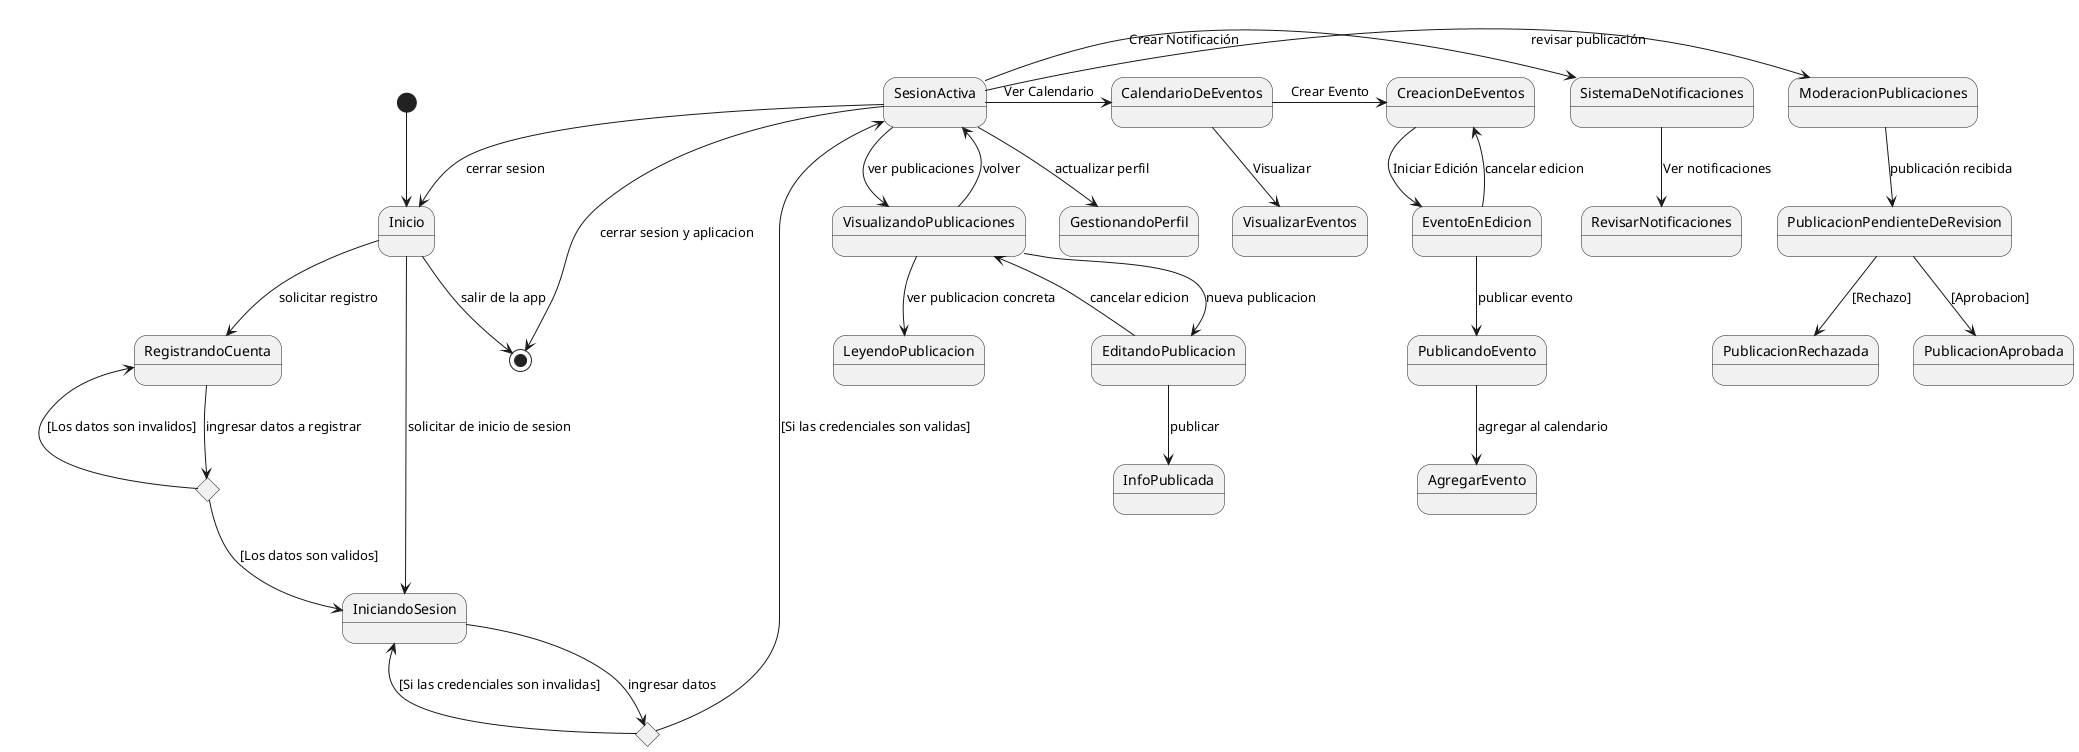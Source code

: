 @startuml Diagrama de estado

[*] --> Inicio
 Inicio--> IniciandoSesion : solicitar de inicio de sesion
 Inicio --> RegistrandoCuenta: solicitar registro

state a <<choice>> 

IniciandoSesion --> a : ingresar datos

a--> SesionActiva : [Si las credenciales son validas]
a--> IniciandoSesion : [Si las credenciales son invalidas]

state b <<choice>>

RegistrandoCuenta --> b : ingresar datos a registrar
 
b--> IniciandoSesion : [Los datos son validos]
b-->RegistrandoCuenta : [Los datos son invalidos]

SesionActiva --> Inicio : cerrar sesion

Inicio --> [*] : salir de la app

SesionActiva --> [*] : cerrar sesion y aplicacion
SesionActiva --> VisualizandoPublicaciones : ver publicaciones
VisualizandoPublicaciones --> SesionActiva : volver
VisualizandoPublicaciones --> EditandoPublicacion : nueva publicacion
EditandoPublicacion --> InfoPublicada : publicar
VisualizandoPublicaciones --> LeyendoPublicacion : ver publicacion concreta
EditandoPublicacion --> VisualizandoPublicaciones : cancelar edicion
SesionActiva --> GestionandoPerfil : actualizar perfil
SesionActiva -> ModeracionPublicaciones: revisar publicación
ModeracionPublicaciones --> PublicacionPendienteDeRevision: publicación recibida
PublicacionPendienteDeRevision --> PublicacionAprobada: [Aprobacion]
PublicacionPendienteDeRevision --> PublicacionRechazada: [Rechazo]

SesionActiva -> SistemaDeNotificaciones: Crear Notificación
SistemaDeNotificaciones --> RevisarNotificaciones: Ver notificaciones


SesionActiva -> CalendarioDeEventos: Ver Calendario

CalendarioDeEventos --> VisualizarEventos: Visualizar
'CalendarioDeEventos -> AgregarEvento : Agregar al Calendario
CalendarioDeEventos -> CreacionDeEventos : Crear Evento 
CreacionDeEventos --> EventoEnEdicion: Iniciar Edición
EventoEnEdicion --> PublicandoEvento: publicar evento
EventoEnEdicion --> CreacionDeEventos: cancelar edicion
PublicandoEvento --> AgregarEvento : agregar al calendario

@enduml
